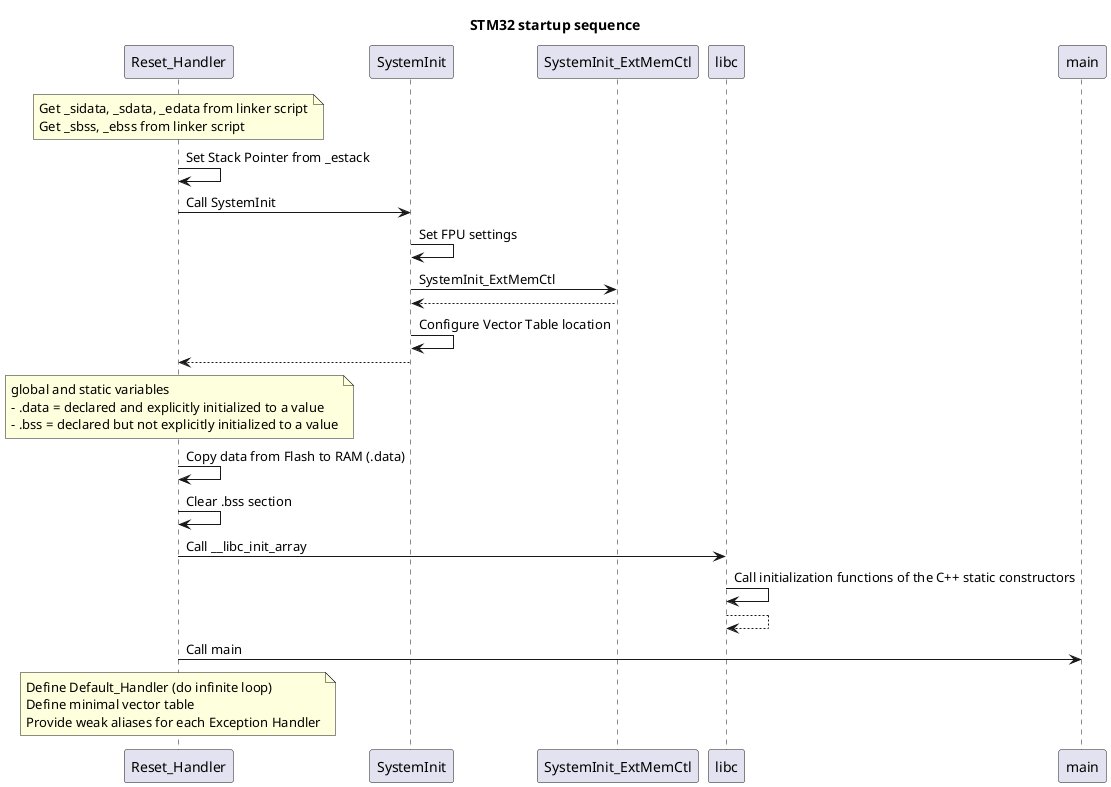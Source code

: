 @startuml "stm32 startup sequence"
title STM32 startup sequence

participant "Reset_Handler" as RH
participant "SystemInit" as SI
participant "SystemInit_ExtMemCtl" as SI_ExMem
participant "libc" as libc
participant "main" as main

note over RH
Get _sidata, _sdata, _edata from linker script
Get _sbss, _ebss from linker script
end note

RH -> RH: Set Stack Pointer from _estack
RH -> SI: Call SystemInit
SI -> SI: Set FPU settings
SI -> SI_ExMem: SystemInit_ExtMemCtl
return
SI -> SI: Configure Vector Table location
RH <-- SI
note over RH
global and static variables
- .data = declared and explicitly initialized to a value
- .bss = declared but not explicitly initialized to a value
end note
RH -> RH: Copy data from Flash to RAM (.data)
RH -> RH: Clear .bss section
RH -> libc: Call __libc_init_array
libc -> libc: Call initialization functions of the C++ static constructors
return
RH -> main: Call main

note over of RH
Define Default_Handler (do infinite loop)
Define minimal vector table
Provide weak aliases for each Exception Handler
end note

@enduml
